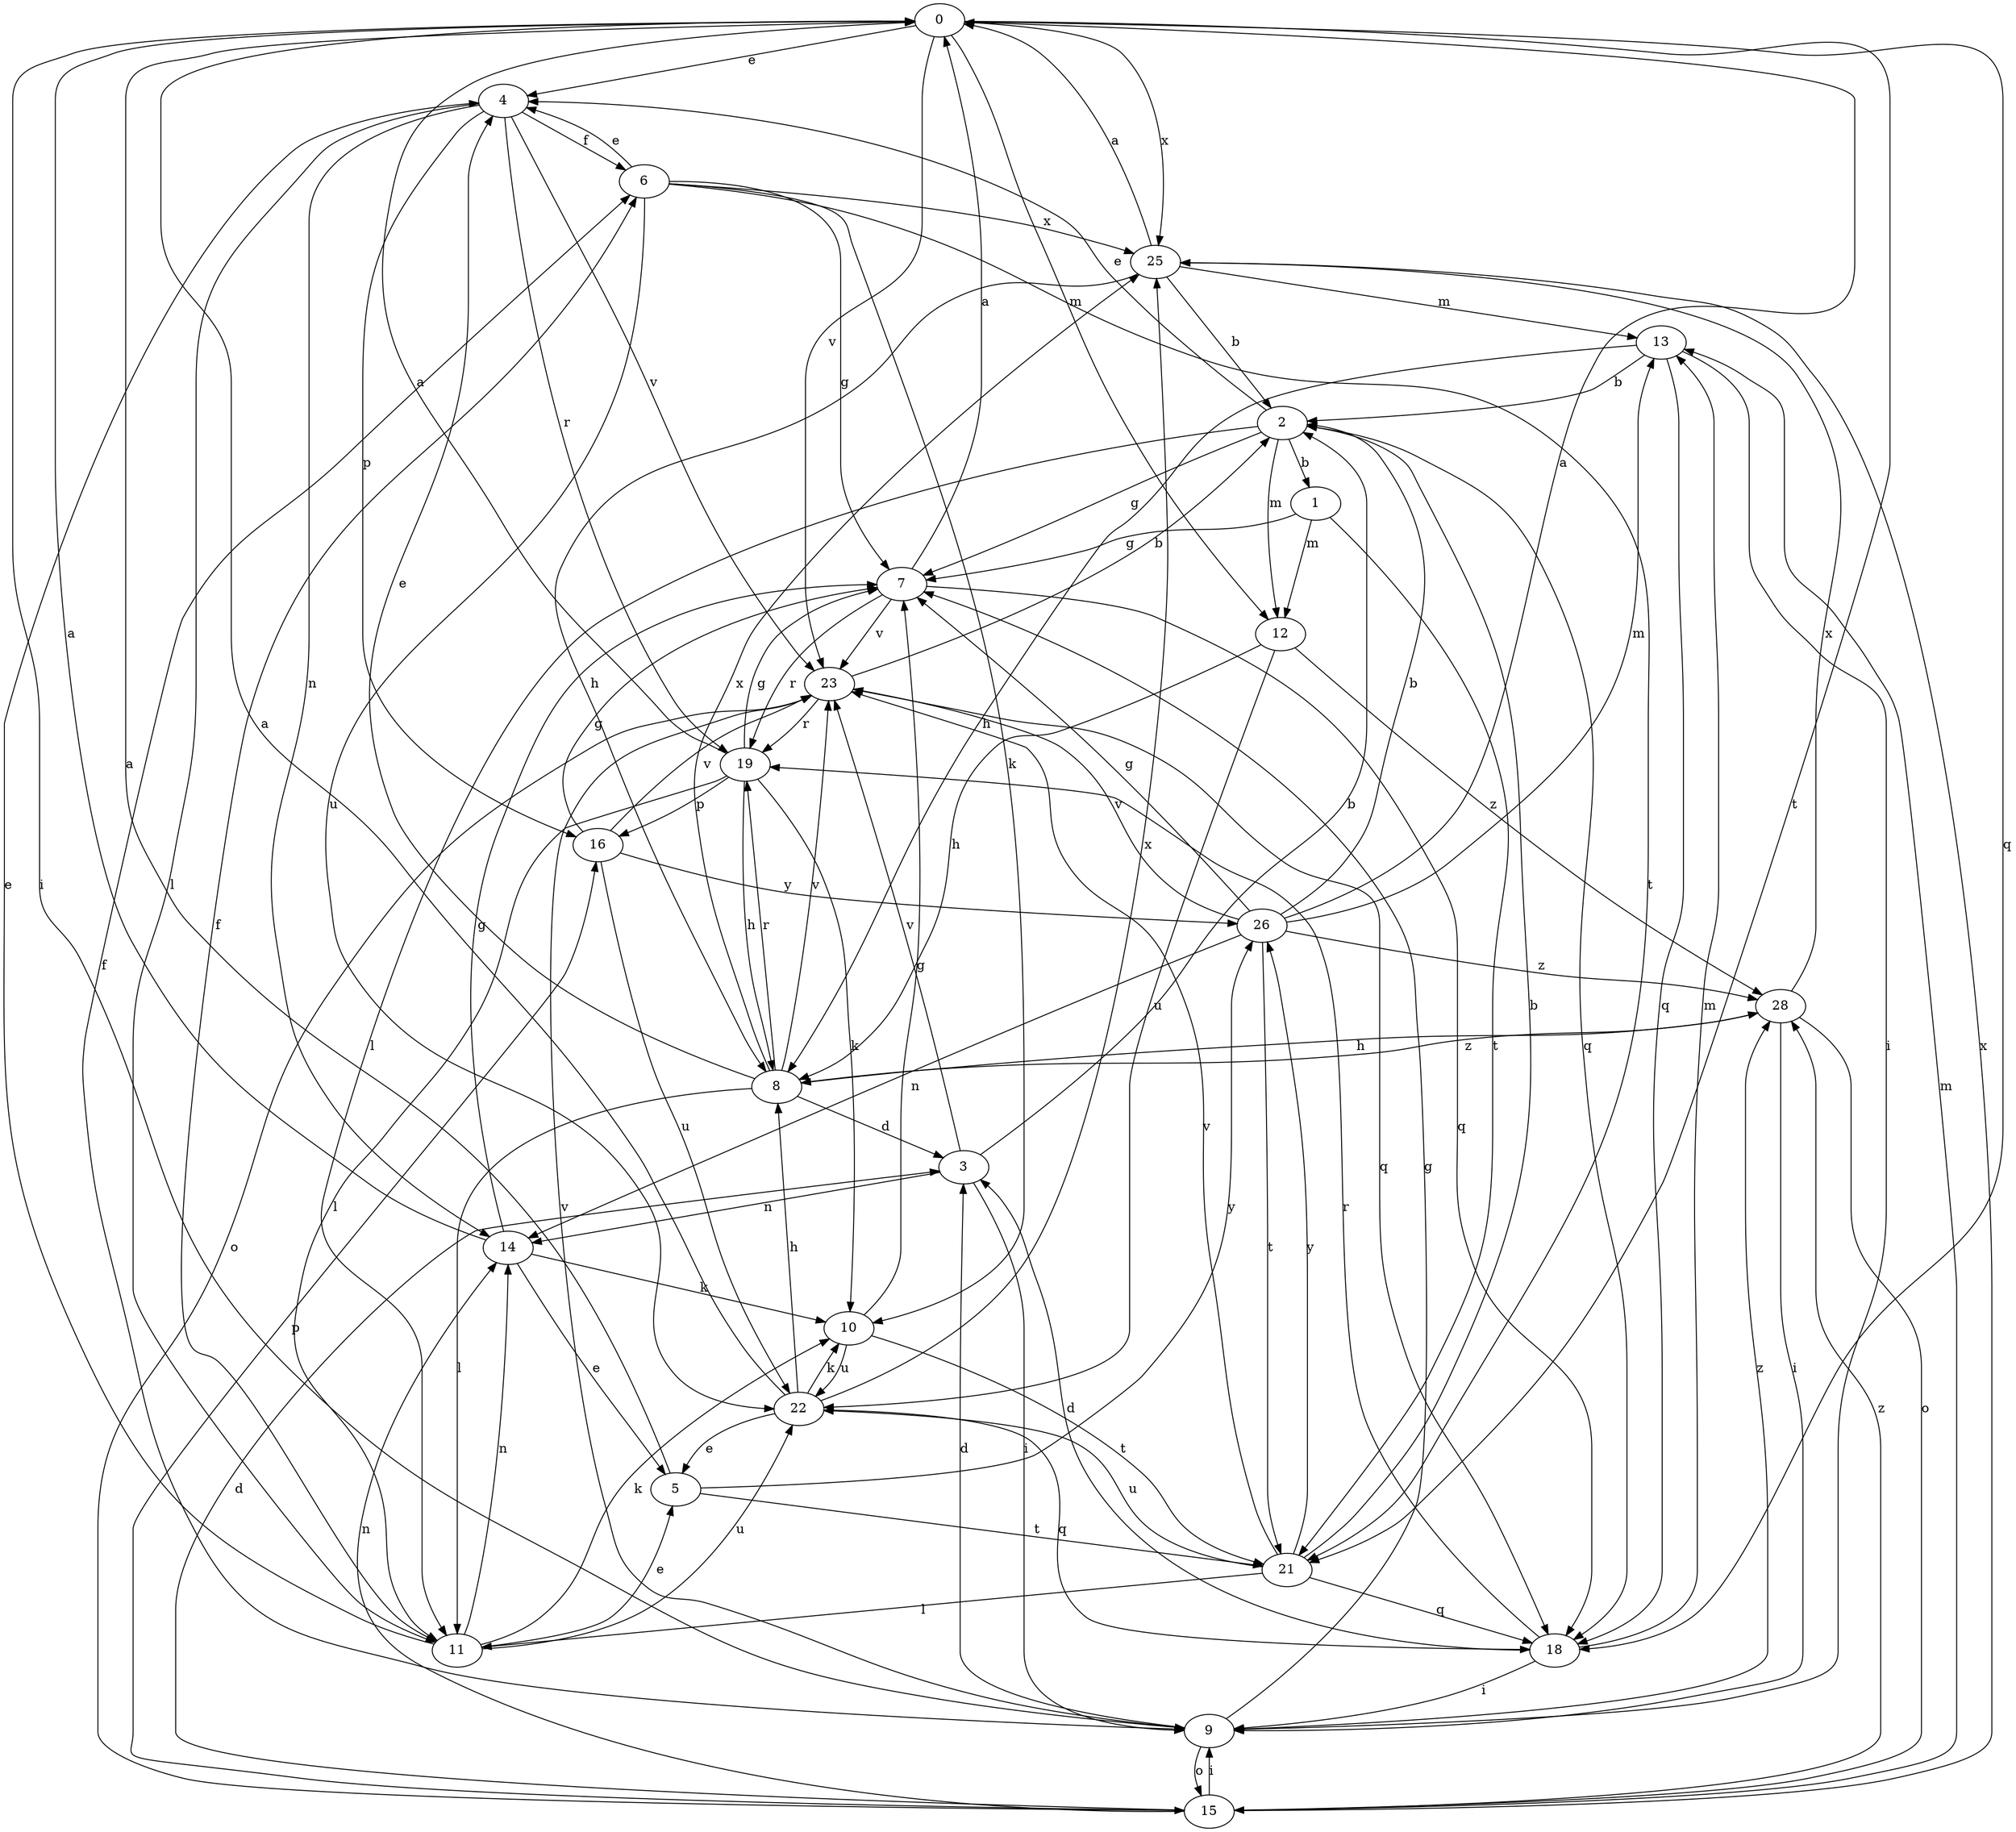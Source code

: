 strict digraph  {
0;
1;
2;
3;
4;
5;
6;
7;
8;
9;
10;
11;
12;
13;
14;
15;
16;
18;
19;
21;
22;
23;
25;
26;
28;
0 -> 4  [label=e];
0 -> 9  [label=i];
0 -> 12  [label=m];
0 -> 18  [label=q];
0 -> 21  [label=t];
0 -> 23  [label=v];
0 -> 25  [label=x];
1 -> 7  [label=g];
1 -> 12  [label=m];
1 -> 21  [label=t];
2 -> 1  [label=b];
2 -> 4  [label=e];
2 -> 7  [label=g];
2 -> 11  [label=l];
2 -> 12  [label=m];
2 -> 18  [label=q];
3 -> 2  [label=b];
3 -> 9  [label=i];
3 -> 14  [label=n];
3 -> 23  [label=v];
4 -> 6  [label=f];
4 -> 11  [label=l];
4 -> 14  [label=n];
4 -> 16  [label=p];
4 -> 19  [label=r];
4 -> 23  [label=v];
5 -> 0  [label=a];
5 -> 21  [label=t];
5 -> 26  [label=y];
6 -> 4  [label=e];
6 -> 7  [label=g];
6 -> 10  [label=k];
6 -> 21  [label=t];
6 -> 22  [label=u];
6 -> 25  [label=x];
7 -> 0  [label=a];
7 -> 18  [label=q];
7 -> 19  [label=r];
7 -> 23  [label=v];
8 -> 3  [label=d];
8 -> 4  [label=e];
8 -> 11  [label=l];
8 -> 19  [label=r];
8 -> 23  [label=v];
8 -> 25  [label=x];
8 -> 28  [label=z];
9 -> 3  [label=d];
9 -> 6  [label=f];
9 -> 7  [label=g];
9 -> 15  [label=o];
9 -> 23  [label=v];
9 -> 28  [label=z];
10 -> 7  [label=g];
10 -> 21  [label=t];
10 -> 22  [label=u];
11 -> 4  [label=e];
11 -> 5  [label=e];
11 -> 6  [label=f];
11 -> 10  [label=k];
11 -> 14  [label=n];
11 -> 22  [label=u];
12 -> 8  [label=h];
12 -> 22  [label=u];
12 -> 28  [label=z];
13 -> 2  [label=b];
13 -> 8  [label=h];
13 -> 9  [label=i];
13 -> 18  [label=q];
14 -> 0  [label=a];
14 -> 5  [label=e];
14 -> 7  [label=g];
14 -> 10  [label=k];
15 -> 3  [label=d];
15 -> 9  [label=i];
15 -> 13  [label=m];
15 -> 14  [label=n];
15 -> 16  [label=p];
15 -> 25  [label=x];
15 -> 28  [label=z];
16 -> 7  [label=g];
16 -> 22  [label=u];
16 -> 23  [label=v];
16 -> 26  [label=y];
18 -> 3  [label=d];
18 -> 9  [label=i];
18 -> 13  [label=m];
18 -> 19  [label=r];
19 -> 0  [label=a];
19 -> 7  [label=g];
19 -> 8  [label=h];
19 -> 10  [label=k];
19 -> 11  [label=l];
19 -> 16  [label=p];
21 -> 2  [label=b];
21 -> 11  [label=l];
21 -> 18  [label=q];
21 -> 22  [label=u];
21 -> 23  [label=v];
21 -> 26  [label=y];
22 -> 0  [label=a];
22 -> 5  [label=e];
22 -> 8  [label=h];
22 -> 10  [label=k];
22 -> 18  [label=q];
22 -> 25  [label=x];
23 -> 2  [label=b];
23 -> 15  [label=o];
23 -> 18  [label=q];
23 -> 19  [label=r];
25 -> 0  [label=a];
25 -> 2  [label=b];
25 -> 8  [label=h];
25 -> 13  [label=m];
26 -> 0  [label=a];
26 -> 2  [label=b];
26 -> 7  [label=g];
26 -> 13  [label=m];
26 -> 14  [label=n];
26 -> 21  [label=t];
26 -> 23  [label=v];
26 -> 28  [label=z];
28 -> 8  [label=h];
28 -> 9  [label=i];
28 -> 15  [label=o];
28 -> 25  [label=x];
}
